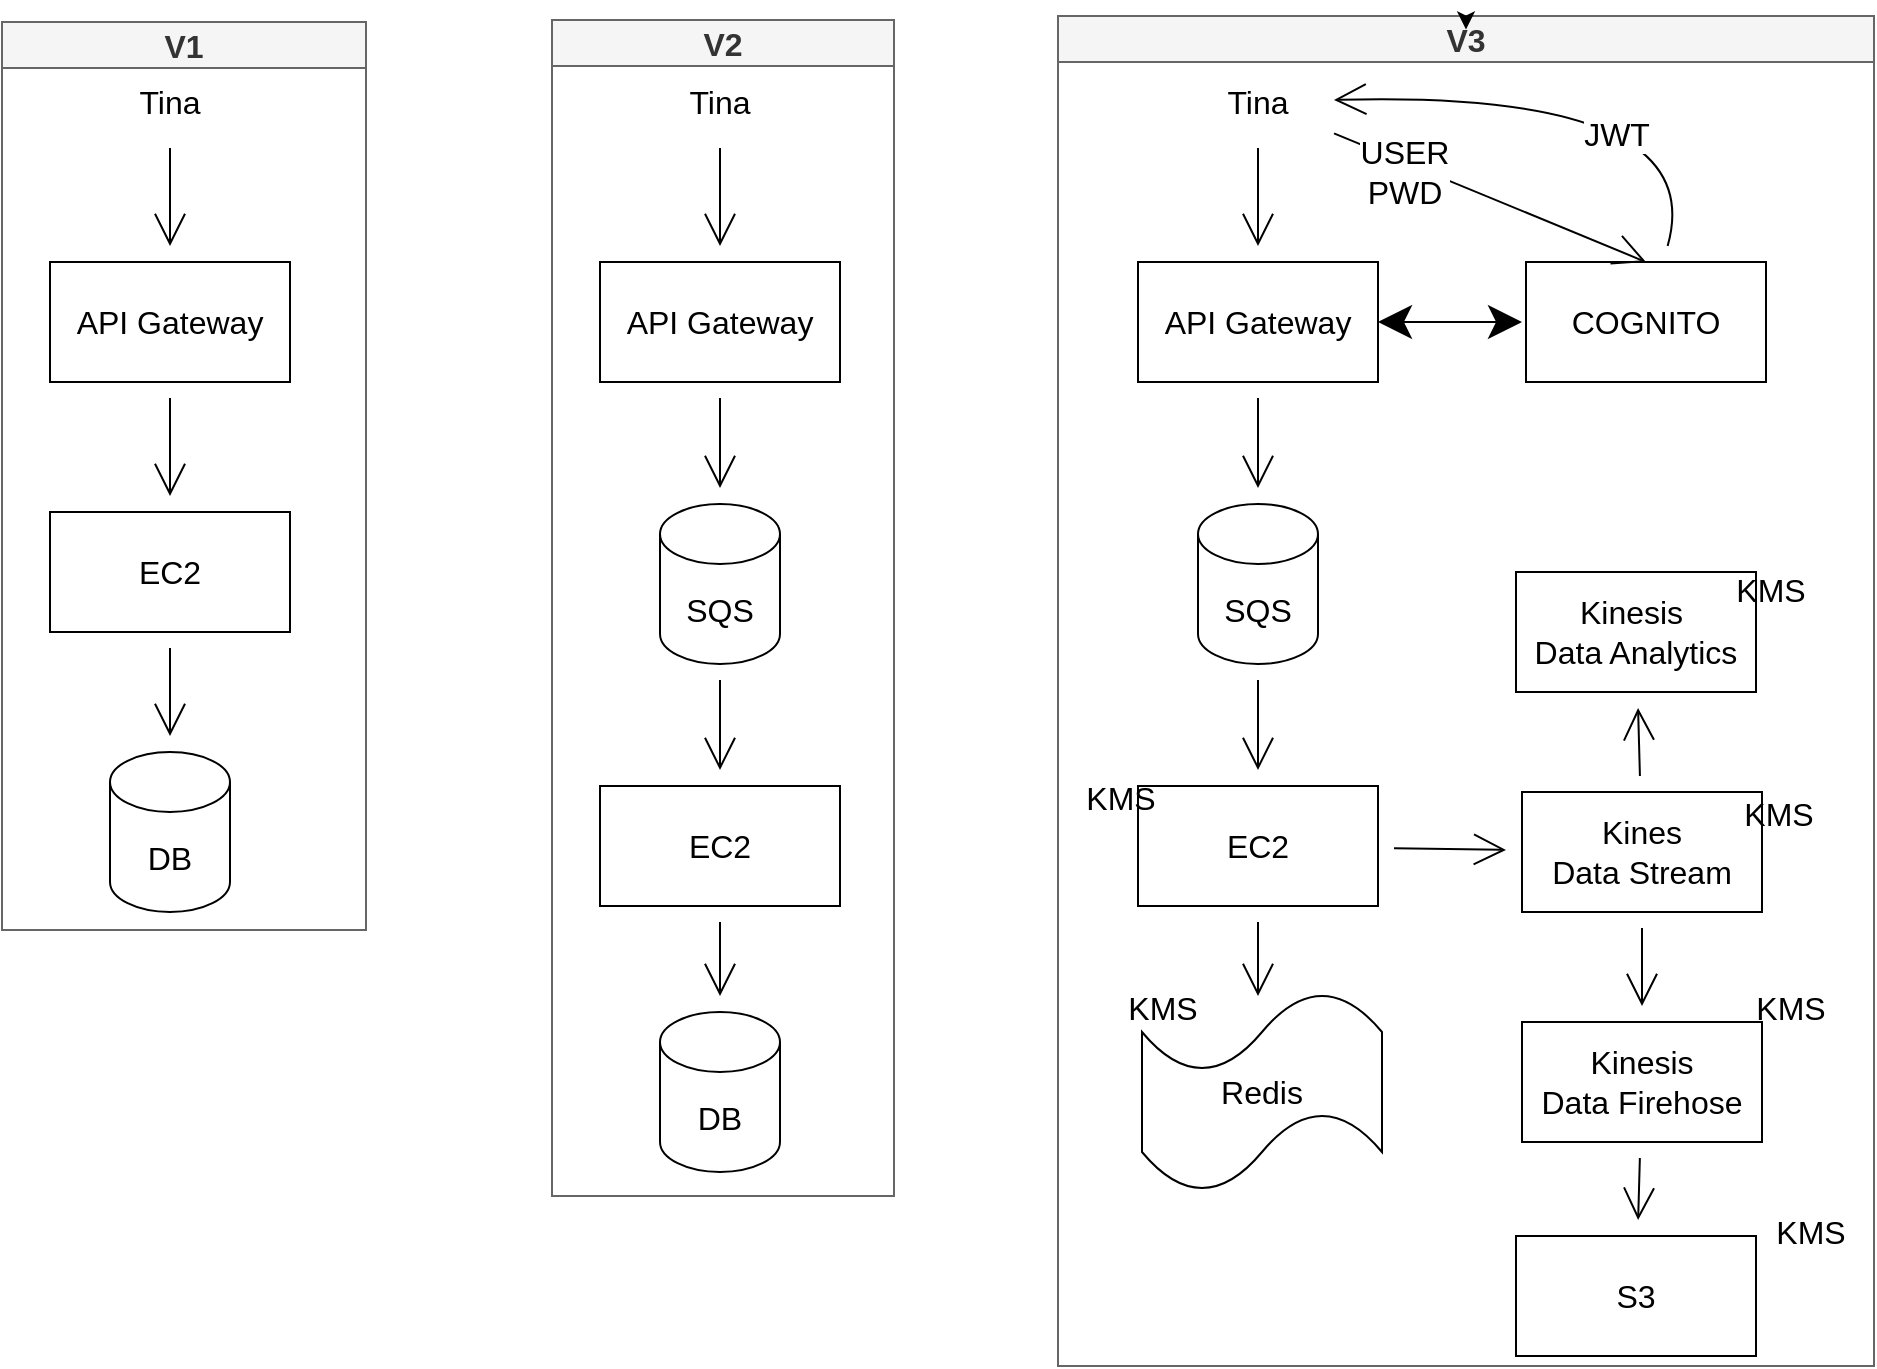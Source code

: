 <mxfile version="20.5.3" type="github">
  <diagram id="KvzGDBuH50GmhfpmqZgW" name="第 1 页">
    <mxGraphModel dx="1094" dy="258" grid="0" gridSize="10" guides="1" tooltips="1" connect="1" arrows="1" fold="1" page="0" pageScale="1" pageWidth="827" pageHeight="1169" math="0" shadow="0">
      <root>
        <mxCell id="0" />
        <mxCell id="1" parent="0" />
        <mxCell id="3EX8ikQ-sWUKUVG4hQjp-68" value="" style="group" vertex="1" connectable="0" parent="1">
          <mxGeometry x="727" y="511" width="193" height="454" as="geometry" />
        </mxCell>
        <mxCell id="3EX8ikQ-sWUKUVG4hQjp-56" value="" style="group;" vertex="1" connectable="0" parent="3EX8ikQ-sWUKUVG4hQjp-68">
          <mxGeometry x="24" y="25" width="169" height="420" as="geometry" />
        </mxCell>
        <mxCell id="3EX8ikQ-sWUKUVG4hQjp-2" value="Tina" style="text;html=1;strokeColor=none;fillColor=none;align=center;verticalAlign=middle;whiteSpace=wrap;rounded=0;fontSize=16;" vertex="1" parent="3EX8ikQ-sWUKUVG4hQjp-56">
          <mxGeometry x="30" width="60" height="30" as="geometry" />
        </mxCell>
        <mxCell id="3EX8ikQ-sWUKUVG4hQjp-3" value="API Gateway" style="whiteSpace=wrap;html=1;fontSize=16;" vertex="1" parent="3EX8ikQ-sWUKUVG4hQjp-56">
          <mxGeometry y="95" width="120" height="60" as="geometry" />
        </mxCell>
        <mxCell id="3EX8ikQ-sWUKUVG4hQjp-4" value="" style="edgeStyle=none;curved=1;rounded=0;orthogonalLoop=1;jettySize=auto;html=1;fontSize=12;endArrow=open;startSize=14;endSize=14;sourcePerimeterSpacing=8;targetPerimeterSpacing=8;" edge="1" parent="3EX8ikQ-sWUKUVG4hQjp-56" source="3EX8ikQ-sWUKUVG4hQjp-2" target="3EX8ikQ-sWUKUVG4hQjp-3">
          <mxGeometry relative="1" as="geometry" />
        </mxCell>
        <mxCell id="3EX8ikQ-sWUKUVG4hQjp-7" value="EC2" style="whiteSpace=wrap;html=1;fontSize=16;" vertex="1" parent="3EX8ikQ-sWUKUVG4hQjp-56">
          <mxGeometry y="220" width="120" height="60" as="geometry" />
        </mxCell>
        <mxCell id="3EX8ikQ-sWUKUVG4hQjp-8" value="" style="edgeStyle=none;curved=1;rounded=0;orthogonalLoop=1;jettySize=auto;html=1;fontSize=12;endArrow=open;startSize=14;endSize=14;sourcePerimeterSpacing=8;targetPerimeterSpacing=8;" edge="1" parent="3EX8ikQ-sWUKUVG4hQjp-56" source="3EX8ikQ-sWUKUVG4hQjp-3" target="3EX8ikQ-sWUKUVG4hQjp-7">
          <mxGeometry relative="1" as="geometry" />
        </mxCell>
        <mxCell id="3EX8ikQ-sWUKUVG4hQjp-9" value="DB" style="shape=cylinder3;whiteSpace=wrap;html=1;boundedLbl=1;backgroundOutline=1;size=15;fontSize=16;" vertex="1" parent="3EX8ikQ-sWUKUVG4hQjp-56">
          <mxGeometry x="30" y="340" width="60" height="80" as="geometry" />
        </mxCell>
        <mxCell id="3EX8ikQ-sWUKUVG4hQjp-10" value="" style="edgeStyle=none;curved=1;rounded=0;orthogonalLoop=1;jettySize=auto;html=1;fontSize=12;endArrow=open;startSize=14;endSize=14;sourcePerimeterSpacing=8;targetPerimeterSpacing=8;" edge="1" parent="3EX8ikQ-sWUKUVG4hQjp-56" source="3EX8ikQ-sWUKUVG4hQjp-7" target="3EX8ikQ-sWUKUVG4hQjp-9">
          <mxGeometry relative="1" as="geometry" />
        </mxCell>
        <mxCell id="3EX8ikQ-sWUKUVG4hQjp-59" value="V1" style="swimlane;whiteSpace=wrap;html=1;fontSize=16;fillStyle=auto;fillColor=#f5f5f5;fontColor=#333333;strokeColor=#666666;swimlaneFillColor=none;" vertex="1" parent="3EX8ikQ-sWUKUVG4hQjp-68">
          <mxGeometry width="182" height="454" as="geometry" />
        </mxCell>
        <mxCell id="3EX8ikQ-sWUKUVG4hQjp-69" value="" style="group" vertex="1" connectable="0" parent="1">
          <mxGeometry x="1002" y="510" width="171" height="588" as="geometry" />
        </mxCell>
        <mxCell id="3EX8ikQ-sWUKUVG4hQjp-57" value="" style="group;" vertex="1" connectable="0" parent="3EX8ikQ-sWUKUVG4hQjp-69">
          <mxGeometry x="24" y="26" width="144" height="550" as="geometry" />
        </mxCell>
        <mxCell id="3EX8ikQ-sWUKUVG4hQjp-12" value="Tina" style="text;html=1;strokeColor=none;fillColor=none;align=center;verticalAlign=middle;whiteSpace=wrap;rounded=0;fontSize=16;" vertex="1" parent="3EX8ikQ-sWUKUVG4hQjp-57">
          <mxGeometry x="30" width="60" height="30" as="geometry" />
        </mxCell>
        <mxCell id="3EX8ikQ-sWUKUVG4hQjp-14" value="API Gateway" style="whiteSpace=wrap;html=1;fontSize=16;" vertex="1" parent="3EX8ikQ-sWUKUVG4hQjp-57">
          <mxGeometry y="95" width="120" height="60" as="geometry" />
        </mxCell>
        <mxCell id="3EX8ikQ-sWUKUVG4hQjp-11" value="" style="edgeStyle=none;curved=1;rounded=0;orthogonalLoop=1;jettySize=auto;html=1;fontSize=12;endArrow=open;startSize=14;endSize=14;sourcePerimeterSpacing=8;targetPerimeterSpacing=8;" edge="1" parent="3EX8ikQ-sWUKUVG4hQjp-57" source="3EX8ikQ-sWUKUVG4hQjp-12" target="3EX8ikQ-sWUKUVG4hQjp-14">
          <mxGeometry relative="1" as="geometry" />
        </mxCell>
        <mxCell id="3EX8ikQ-sWUKUVG4hQjp-16" value="EC2" style="whiteSpace=wrap;html=1;fontSize=16;" vertex="1" parent="3EX8ikQ-sWUKUVG4hQjp-57">
          <mxGeometry y="357" width="120" height="60" as="geometry" />
        </mxCell>
        <mxCell id="3EX8ikQ-sWUKUVG4hQjp-17" value="DB" style="shape=cylinder3;whiteSpace=wrap;html=1;boundedLbl=1;backgroundOutline=1;size=15;fontSize=16;" vertex="1" parent="3EX8ikQ-sWUKUVG4hQjp-57">
          <mxGeometry x="30" y="470" width="60" height="80" as="geometry" />
        </mxCell>
        <mxCell id="3EX8ikQ-sWUKUVG4hQjp-15" value="" style="edgeStyle=none;curved=1;rounded=0;orthogonalLoop=1;jettySize=auto;html=1;fontSize=12;endArrow=open;startSize=14;endSize=14;sourcePerimeterSpacing=8;targetPerimeterSpacing=8;" edge="1" parent="3EX8ikQ-sWUKUVG4hQjp-57" source="3EX8ikQ-sWUKUVG4hQjp-16" target="3EX8ikQ-sWUKUVG4hQjp-17">
          <mxGeometry relative="1" as="geometry" />
        </mxCell>
        <mxCell id="3EX8ikQ-sWUKUVG4hQjp-20" value="" style="edgeStyle=none;curved=1;rounded=0;orthogonalLoop=1;jettySize=auto;html=1;fontSize=12;endArrow=open;startSize=14;endSize=14;sourcePerimeterSpacing=8;targetPerimeterSpacing=8;" edge="1" parent="3EX8ikQ-sWUKUVG4hQjp-57" source="3EX8ikQ-sWUKUVG4hQjp-18" target="3EX8ikQ-sWUKUVG4hQjp-16">
          <mxGeometry relative="1" as="geometry" />
        </mxCell>
        <mxCell id="3EX8ikQ-sWUKUVG4hQjp-18" value="SQS" style="shape=cylinder3;whiteSpace=wrap;html=1;boundedLbl=1;backgroundOutline=1;size=15;fontSize=16;" vertex="1" parent="3EX8ikQ-sWUKUVG4hQjp-57">
          <mxGeometry x="30" y="216" width="60" height="80" as="geometry" />
        </mxCell>
        <mxCell id="3EX8ikQ-sWUKUVG4hQjp-19" value="" style="edgeStyle=none;curved=1;rounded=0;orthogonalLoop=1;jettySize=auto;html=1;fontSize=12;endArrow=open;startSize=14;endSize=14;sourcePerimeterSpacing=8;targetPerimeterSpacing=8;" edge="1" parent="3EX8ikQ-sWUKUVG4hQjp-57" source="3EX8ikQ-sWUKUVG4hQjp-14" target="3EX8ikQ-sWUKUVG4hQjp-18">
          <mxGeometry relative="1" as="geometry" />
        </mxCell>
        <mxCell id="3EX8ikQ-sWUKUVG4hQjp-65" value="V2" style="swimlane;whiteSpace=wrap;html=1;fontSize=16;fillStyle=auto;fillColor=#f5f5f5;fontColor=#333333;strokeColor=#666666;swimlaneFillColor=none;" vertex="1" parent="3EX8ikQ-sWUKUVG4hQjp-69">
          <mxGeometry width="171" height="588" as="geometry" />
        </mxCell>
        <mxCell id="3EX8ikQ-sWUKUVG4hQjp-70" value="" style="group" vertex="1" connectable="0" parent="1">
          <mxGeometry x="1255" y="508" width="408" height="675" as="geometry" />
        </mxCell>
        <mxCell id="3EX8ikQ-sWUKUVG4hQjp-58" value="" style="group;" vertex="1" connectable="0" parent="3EX8ikQ-sWUKUVG4hQjp-70">
          <mxGeometry x="4" y="28" width="398" height="642" as="geometry" />
        </mxCell>
        <mxCell id="3EX8ikQ-sWUKUVG4hQjp-22" value="Tina" style="text;html=1;strokeColor=none;fillColor=none;align=center;verticalAlign=middle;whiteSpace=wrap;rounded=0;fontSize=16;" vertex="1" parent="3EX8ikQ-sWUKUVG4hQjp-58">
          <mxGeometry x="66" width="60" height="30" as="geometry" />
        </mxCell>
        <mxCell id="3EX8ikQ-sWUKUVG4hQjp-24" value="API Gateway" style="whiteSpace=wrap;html=1;fontSize=16;" vertex="1" parent="3EX8ikQ-sWUKUVG4hQjp-58">
          <mxGeometry x="36" y="95" width="120" height="60" as="geometry" />
        </mxCell>
        <mxCell id="3EX8ikQ-sWUKUVG4hQjp-21" value="" style="edgeStyle=none;curved=1;rounded=0;orthogonalLoop=1;jettySize=auto;html=1;fontSize=12;endArrow=open;startSize=14;endSize=14;sourcePerimeterSpacing=8;targetPerimeterSpacing=8;" edge="1" parent="3EX8ikQ-sWUKUVG4hQjp-58" source="3EX8ikQ-sWUKUVG4hQjp-22" target="3EX8ikQ-sWUKUVG4hQjp-24">
          <mxGeometry relative="1" as="geometry" />
        </mxCell>
        <mxCell id="3EX8ikQ-sWUKUVG4hQjp-25" value="" style="edgeStyle=none;curved=1;rounded=0;orthogonalLoop=1;jettySize=auto;html=1;fontSize=12;endArrow=open;startSize=14;endSize=14;sourcePerimeterSpacing=8;targetPerimeterSpacing=8;" edge="1" parent="3EX8ikQ-sWUKUVG4hQjp-58" source="3EX8ikQ-sWUKUVG4hQjp-26">
          <mxGeometry relative="1" as="geometry">
            <mxPoint x="96" y="462" as="targetPoint" />
          </mxGeometry>
        </mxCell>
        <mxCell id="3EX8ikQ-sWUKUVG4hQjp-26" value="EC2" style="whiteSpace=wrap;html=1;fontSize=16;" vertex="1" parent="3EX8ikQ-sWUKUVG4hQjp-58">
          <mxGeometry x="36" y="357" width="120" height="60" as="geometry" />
        </mxCell>
        <mxCell id="3EX8ikQ-sWUKUVG4hQjp-28" value="" style="edgeStyle=none;curved=1;rounded=0;orthogonalLoop=1;jettySize=auto;html=1;fontSize=12;endArrow=open;startSize=14;endSize=14;sourcePerimeterSpacing=8;targetPerimeterSpacing=8;" edge="1" parent="3EX8ikQ-sWUKUVG4hQjp-58" source="3EX8ikQ-sWUKUVG4hQjp-29" target="3EX8ikQ-sWUKUVG4hQjp-26">
          <mxGeometry relative="1" as="geometry" />
        </mxCell>
        <mxCell id="3EX8ikQ-sWUKUVG4hQjp-29" value="SQS" style="shape=cylinder3;whiteSpace=wrap;html=1;boundedLbl=1;backgroundOutline=1;size=15;fontSize=16;" vertex="1" parent="3EX8ikQ-sWUKUVG4hQjp-58">
          <mxGeometry x="66" y="216" width="60" height="80" as="geometry" />
        </mxCell>
        <mxCell id="3EX8ikQ-sWUKUVG4hQjp-23" value="" style="edgeStyle=none;curved=1;rounded=0;orthogonalLoop=1;jettySize=auto;html=1;fontSize=12;endArrow=open;startSize=14;endSize=14;sourcePerimeterSpacing=8;targetPerimeterSpacing=8;" edge="1" parent="3EX8ikQ-sWUKUVG4hQjp-58" source="3EX8ikQ-sWUKUVG4hQjp-24" target="3EX8ikQ-sWUKUVG4hQjp-29">
          <mxGeometry relative="1" as="geometry" />
        </mxCell>
        <mxCell id="3EX8ikQ-sWUKUVG4hQjp-31" value="Kines&lt;br&gt;Data Stream" style="whiteSpace=wrap;html=1;fontSize=16;" vertex="1" parent="3EX8ikQ-sWUKUVG4hQjp-58">
          <mxGeometry x="228" y="360" width="120" height="60" as="geometry" />
        </mxCell>
        <mxCell id="3EX8ikQ-sWUKUVG4hQjp-32" value="" style="edgeStyle=none;curved=1;rounded=0;orthogonalLoop=1;jettySize=auto;html=1;fontSize=12;endArrow=open;startSize=14;endSize=14;sourcePerimeterSpacing=8;targetPerimeterSpacing=8;" edge="1" parent="3EX8ikQ-sWUKUVG4hQjp-58" source="3EX8ikQ-sWUKUVG4hQjp-26" target="3EX8ikQ-sWUKUVG4hQjp-31">
          <mxGeometry relative="1" as="geometry" />
        </mxCell>
        <mxCell id="3EX8ikQ-sWUKUVG4hQjp-33" value="Kinesis&amp;nbsp;&lt;br&gt;Data Analytics" style="whiteSpace=wrap;html=1;fontSize=16;" vertex="1" parent="3EX8ikQ-sWUKUVG4hQjp-58">
          <mxGeometry x="225" y="250" width="120" height="60" as="geometry" />
        </mxCell>
        <mxCell id="3EX8ikQ-sWUKUVG4hQjp-34" value="" style="edgeStyle=none;curved=1;rounded=0;orthogonalLoop=1;jettySize=auto;html=1;fontSize=12;endArrow=open;startSize=14;endSize=14;sourcePerimeterSpacing=8;targetPerimeterSpacing=8;" edge="1" parent="3EX8ikQ-sWUKUVG4hQjp-58" source="3EX8ikQ-sWUKUVG4hQjp-31" target="3EX8ikQ-sWUKUVG4hQjp-33">
          <mxGeometry relative="1" as="geometry" />
        </mxCell>
        <mxCell id="3EX8ikQ-sWUKUVG4hQjp-35" value="Kinesis&lt;br&gt;Data Firehose" style="whiteSpace=wrap;html=1;fontSize=16;" vertex="1" parent="3EX8ikQ-sWUKUVG4hQjp-58">
          <mxGeometry x="228" y="475" width="120" height="60" as="geometry" />
        </mxCell>
        <mxCell id="3EX8ikQ-sWUKUVG4hQjp-36" value="" style="edgeStyle=none;curved=1;rounded=0;orthogonalLoop=1;jettySize=auto;html=1;fontSize=12;endArrow=open;startSize=14;endSize=14;sourcePerimeterSpacing=8;targetPerimeterSpacing=8;" edge="1" parent="3EX8ikQ-sWUKUVG4hQjp-58" source="3EX8ikQ-sWUKUVG4hQjp-31" target="3EX8ikQ-sWUKUVG4hQjp-35">
          <mxGeometry relative="1" as="geometry" />
        </mxCell>
        <mxCell id="3EX8ikQ-sWUKUVG4hQjp-37" value="S3" style="whiteSpace=wrap;html=1;fontSize=16;" vertex="1" parent="3EX8ikQ-sWUKUVG4hQjp-58">
          <mxGeometry x="225" y="582" width="120" height="60" as="geometry" />
        </mxCell>
        <mxCell id="3EX8ikQ-sWUKUVG4hQjp-38" value="" style="edgeStyle=none;curved=1;rounded=0;orthogonalLoop=1;jettySize=auto;html=1;fontSize=12;endArrow=open;startSize=14;endSize=14;sourcePerimeterSpacing=8;targetPerimeterSpacing=8;" edge="1" parent="3EX8ikQ-sWUKUVG4hQjp-58" source="3EX8ikQ-sWUKUVG4hQjp-35" target="3EX8ikQ-sWUKUVG4hQjp-37">
          <mxGeometry relative="1" as="geometry" />
        </mxCell>
        <mxCell id="3EX8ikQ-sWUKUVG4hQjp-45" style="edgeStyle=none;curved=1;rounded=0;orthogonalLoop=1;jettySize=auto;html=1;fontSize=12;endArrow=open;startSize=14;endSize=14;sourcePerimeterSpacing=8;targetPerimeterSpacing=8;" edge="1" parent="3EX8ikQ-sWUKUVG4hQjp-58" source="3EX8ikQ-sWUKUVG4hQjp-39" target="3EX8ikQ-sWUKUVG4hQjp-22">
          <mxGeometry relative="1" as="geometry">
            <Array as="points">
              <mxPoint x="323" y="9" />
            </Array>
          </mxGeometry>
        </mxCell>
        <mxCell id="3EX8ikQ-sWUKUVG4hQjp-47" value="JWT" style="edgeLabel;html=1;align=center;verticalAlign=middle;resizable=0;points=[];fontSize=16;" vertex="1" connectable="0" parent="3EX8ikQ-sWUKUVG4hQjp-45">
          <mxGeometry x="-0.04" y="20" relative="1" as="geometry">
            <mxPoint as="offset" />
          </mxGeometry>
        </mxCell>
        <mxCell id="3EX8ikQ-sWUKUVG4hQjp-39" value="COGNITO" style="whiteSpace=wrap;html=1;fontSize=16;" vertex="1" parent="3EX8ikQ-sWUKUVG4hQjp-58">
          <mxGeometry x="230" y="95" width="120" height="60" as="geometry" />
        </mxCell>
        <mxCell id="3EX8ikQ-sWUKUVG4hQjp-46" style="edgeStyle=none;curved=1;rounded=0;orthogonalLoop=1;jettySize=auto;html=1;entryX=0.5;entryY=0;entryDx=0;entryDy=0;fontSize=12;endArrow=open;startSize=14;endSize=14;sourcePerimeterSpacing=8;targetPerimeterSpacing=8;" edge="1" parent="3EX8ikQ-sWUKUVG4hQjp-58" source="3EX8ikQ-sWUKUVG4hQjp-22" target="3EX8ikQ-sWUKUVG4hQjp-39">
          <mxGeometry relative="1" as="geometry" />
        </mxCell>
        <mxCell id="3EX8ikQ-sWUKUVG4hQjp-48" value="USER&lt;br&gt;PWD" style="edgeLabel;html=1;align=center;verticalAlign=middle;resizable=0;points=[];fontSize=16;" vertex="1" connectable="0" parent="3EX8ikQ-sWUKUVG4hQjp-46">
          <mxGeometry x="-0.534" y="-4" relative="1" as="geometry">
            <mxPoint as="offset" />
          </mxGeometry>
        </mxCell>
        <mxCell id="3EX8ikQ-sWUKUVG4hQjp-44" value="" style="endArrow=classic;startArrow=classic;html=1;rounded=0;fontSize=12;startSize=14;endSize=14;sourcePerimeterSpacing=8;targetPerimeterSpacing=8;curved=1;" edge="1" parent="3EX8ikQ-sWUKUVG4hQjp-58">
          <mxGeometry width="50" height="50" relative="1" as="geometry">
            <mxPoint x="156" y="125" as="sourcePoint" />
            <mxPoint x="228" y="125" as="targetPoint" />
          </mxGeometry>
        </mxCell>
        <mxCell id="3EX8ikQ-sWUKUVG4hQjp-49" value="KMS" style="text;html=1;align=center;verticalAlign=middle;resizable=0;points=[];autosize=1;strokeColor=none;fillColor=none;fontSize=16;" vertex="1" parent="3EX8ikQ-sWUKUVG4hQjp-58">
          <mxGeometry x="345" y="564" width="53" height="31" as="geometry" />
        </mxCell>
        <mxCell id="3EX8ikQ-sWUKUVG4hQjp-50" value="KMS" style="text;html=1;align=center;verticalAlign=middle;resizable=0;points=[];autosize=1;strokeColor=none;fillColor=none;fontSize=16;" vertex="1" parent="3EX8ikQ-sWUKUVG4hQjp-58">
          <mxGeometry x="335" y="452" width="53" height="31" as="geometry" />
        </mxCell>
        <mxCell id="3EX8ikQ-sWUKUVG4hQjp-51" value="KMS" style="text;html=1;align=center;verticalAlign=middle;resizable=0;points=[];autosize=1;strokeColor=none;fillColor=none;fontSize=16;" vertex="1" parent="3EX8ikQ-sWUKUVG4hQjp-58">
          <mxGeometry x="325" y="243" width="53" height="31" as="geometry" />
        </mxCell>
        <mxCell id="3EX8ikQ-sWUKUVG4hQjp-52" value="KMS" style="text;html=1;align=center;verticalAlign=middle;resizable=0;points=[];autosize=1;strokeColor=none;fillColor=none;fontSize=16;" vertex="1" parent="3EX8ikQ-sWUKUVG4hQjp-58">
          <mxGeometry x="329" y="355" width="53" height="31" as="geometry" />
        </mxCell>
        <mxCell id="3EX8ikQ-sWUKUVG4hQjp-53" value="KMS" style="text;html=1;align=center;verticalAlign=middle;resizable=0;points=[];autosize=1;strokeColor=none;fillColor=none;fontSize=16;" vertex="1" parent="3EX8ikQ-sWUKUVG4hQjp-58">
          <mxGeometry y="347" width="53" height="31" as="geometry" />
        </mxCell>
        <mxCell id="3EX8ikQ-sWUKUVG4hQjp-54" value="Redis" style="shape=tape;whiteSpace=wrap;html=1;fontSize=16;" vertex="1" parent="3EX8ikQ-sWUKUVG4hQjp-58">
          <mxGeometry x="38" y="460" width="120" height="100" as="geometry" />
        </mxCell>
        <mxCell id="3EX8ikQ-sWUKUVG4hQjp-55" value="KMS" style="text;html=1;align=center;verticalAlign=middle;resizable=0;points=[];autosize=1;strokeColor=none;fillColor=none;fontSize=16;" vertex="1" parent="3EX8ikQ-sWUKUVG4hQjp-58">
          <mxGeometry x="21" y="452" width="53" height="31" as="geometry" />
        </mxCell>
        <mxCell id="3EX8ikQ-sWUKUVG4hQjp-66" value="V3" style="swimlane;whiteSpace=wrap;html=1;fontSize=16;fillStyle=auto;fillColor=#f5f5f5;fontColor=#333333;strokeColor=#666666;swimlaneFillColor=none;" vertex="1" parent="3EX8ikQ-sWUKUVG4hQjp-70">
          <mxGeometry width="408" height="675" as="geometry" />
        </mxCell>
        <mxCell id="3EX8ikQ-sWUKUVG4hQjp-67" style="edgeStyle=orthogonalEdgeStyle;rounded=0;orthogonalLoop=1;jettySize=auto;html=1;exitX=0.5;exitY=0;exitDx=0;exitDy=0;entryX=0.5;entryY=0.01;entryDx=0;entryDy=0;entryPerimeter=0;" edge="1" parent="3EX8ikQ-sWUKUVG4hQjp-70" source="3EX8ikQ-sWUKUVG4hQjp-66" target="3EX8ikQ-sWUKUVG4hQjp-66">
          <mxGeometry relative="1" as="geometry" />
        </mxCell>
      </root>
    </mxGraphModel>
  </diagram>
</mxfile>
